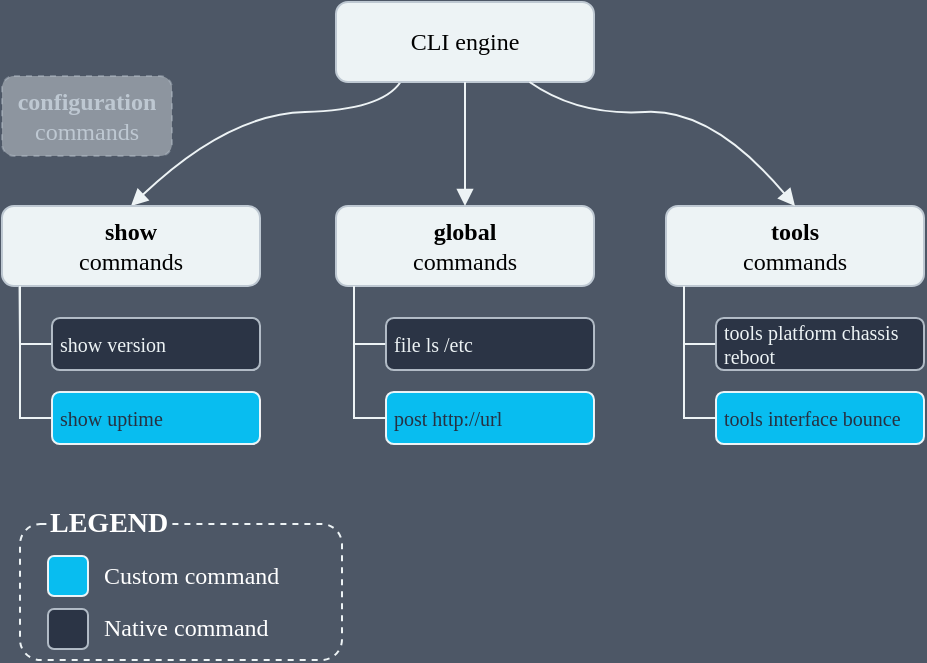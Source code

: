 <mxfile version="26.0.11" pages="3">
  <diagram name="[0] Cli plugins" id="FyxOA19ZdZb6XShkcGTg">
    <mxGraphModel dx="1296" dy="722" grid="0" gridSize="2" guides="1" tooltips="1" connect="1" arrows="1" fold="1" page="1" pageScale="1" pageWidth="3300" pageHeight="4681" background="#4D5766" math="0" shadow="0">
      <root>
        <mxCell id="v35DyY4_wD7kl4gQBfIq-0" />
        <mxCell id="v35DyY4_wD7kl4gQBfIq-1" parent="v35DyY4_wD7kl4gQBfIq-0" />
        <mxCell id="3NR0YSU2vHcT9yE99jEo-3" value="" style="rounded=1;whiteSpace=wrap;html=1;fillColor=none;strokeColor=#EDF3F5;dashed=1;" vertex="1" parent="v35DyY4_wD7kl4gQBfIq-1">
          <mxGeometry x="1294" y="1810" width="161" height="68" as="geometry" />
        </mxCell>
        <mxCell id="cjOOpPMKw65pERf4yYbk-2" value="&lt;b&gt;global&lt;br&gt;&lt;/b&gt;commands" style="rounded=1;whiteSpace=wrap;html=1;strokeColor=#BEC8D2;fontFamily=Google Sans;fontSource=https%3A%2F%2Ffonts.googleapis.com%2Fcss%3Ffamily%3DGoogle%2BSans;fillColor=#EDF3F5;" vertex="1" parent="v35DyY4_wD7kl4gQBfIq-1">
          <mxGeometry x="1452" y="1651" width="129" height="40" as="geometry" />
        </mxCell>
        <mxCell id="cjOOpPMKw65pERf4yYbk-3" value="&lt;b&gt;tools&lt;br&gt;&lt;/b&gt;commands" style="rounded=1;whiteSpace=wrap;html=1;strokeColor=#BEC8D2;fontFamily=Google Sans;fontSource=https%3A%2F%2Ffonts.googleapis.com%2Fcss%3Ffamily%3DGoogle%2BSans;fillColor=#EDF3F5;" vertex="1" parent="v35DyY4_wD7kl4gQBfIq-1">
          <mxGeometry x="1617" y="1651" width="129" height="40" as="geometry" />
        </mxCell>
        <mxCell id="cjOOpPMKw65pERf4yYbk-4" value="" style="endArrow=block;html=1;rounded=0;entryX=0.5;entryY=0;entryDx=0;entryDy=0;exitX=0.25;exitY=1;exitDx=0;exitDy=0;strokeColor=#EDF3F5;endFill=1;curved=1;" edge="1" parent="v35DyY4_wD7kl4gQBfIq-1" source="cjOOpPMKw65pERf4yYbk-0" target="cjOOpPMKw65pERf4yYbk-1">
          <mxGeometry width="50" height="50" relative="1" as="geometry">
            <mxPoint x="1312" y="1631" as="sourcePoint" />
            <mxPoint x="1362" y="1581" as="targetPoint" />
            <Array as="points">
              <mxPoint x="1475" y="1603" />
              <mxPoint x="1398" y="1605" />
            </Array>
          </mxGeometry>
        </mxCell>
        <mxCell id="cjOOpPMKw65pERf4yYbk-0" value="CLI engine" style="rounded=1;whiteSpace=wrap;html=1;strokeColor=#BEC8D2;fontFamily=Google Sans;fontSource=https%3A%2F%2Ffonts.googleapis.com%2Fcss%3Ffamily%3DGoogle%2BSans;fillColor=#EDF3F5;" vertex="1" parent="v35DyY4_wD7kl4gQBfIq-1">
          <mxGeometry x="1452" y="1549" width="129" height="40" as="geometry" />
        </mxCell>
        <mxCell id="cjOOpPMKw65pERf4yYbk-5" value="&lt;font style=&quot;color: rgb(190, 200, 210);&quot;&gt;&lt;b&gt;configuration&lt;br&gt;&lt;/b&gt;commands&lt;/font&gt;" style="rounded=1;whiteSpace=wrap;html=1;strokeColor=#BEC8D2;fontFamily=Google Sans;fontSource=https%3A%2F%2Ffonts.googleapis.com%2Fcss%3Ffamily%3DGoogle%2BSans;fillColor=#EDF3F5;gradientColor=none;opacity=40;dashed=1;" vertex="1" parent="v35DyY4_wD7kl4gQBfIq-1">
          <mxGeometry x="1285" y="1586" width="85" height="40" as="geometry" />
        </mxCell>
        <mxCell id="cjOOpPMKw65pERf4yYbk-7" value="" style="endArrow=block;html=1;rounded=0;exitX=0.5;exitY=1;exitDx=0;exitDy=0;entryX=0.5;entryY=0;entryDx=0;entryDy=0;strokeColor=#EDF3F5;align=center;verticalAlign=middle;fontFamily=Helvetica;fontSize=11;fontColor=default;labelBackgroundColor=default;endFill=1;curved=1;" edge="1" parent="v35DyY4_wD7kl4gQBfIq-1" source="cjOOpPMKw65pERf4yYbk-0" target="cjOOpPMKw65pERf4yYbk-2">
          <mxGeometry width="50" height="50" relative="1" as="geometry">
            <mxPoint x="1587" y="1652" as="sourcePoint" />
            <mxPoint x="1637" y="1602" as="targetPoint" />
          </mxGeometry>
        </mxCell>
        <mxCell id="cjOOpPMKw65pERf4yYbk-8" value="" style="endArrow=block;html=1;rounded=0;exitX=0.75;exitY=1;exitDx=0;exitDy=0;entryX=0.5;entryY=0;entryDx=0;entryDy=0;strokeColor=#EDF3F5;align=center;verticalAlign=middle;fontFamily=Helvetica;fontSize=11;fontColor=default;labelBackgroundColor=default;endFill=1;curved=1;" edge="1" parent="v35DyY4_wD7kl4gQBfIq-1" source="cjOOpPMKw65pERf4yYbk-0" target="cjOOpPMKw65pERf4yYbk-3">
          <mxGeometry width="50" height="50" relative="1" as="geometry">
            <mxPoint x="1602" y="1589" as="sourcePoint" />
            <mxPoint x="1602" y="1651" as="targetPoint" />
            <Array as="points">
              <mxPoint x="1573" y="1606" />
              <mxPoint x="1640" y="1602" />
            </Array>
          </mxGeometry>
        </mxCell>
        <mxCell id="cjOOpPMKw65pERf4yYbk-10" value="" style="endArrow=none;html=1;strokeWidth=1;rounded=0;strokeColor=#EDF3F5;entryX=0.068;entryY=0.991;entryDx=0;entryDy=0;entryPerimeter=0;exitX=0;exitY=0.5;exitDx=0;exitDy=0;fontFamily=Google Sans;fontSource=https%3A%2F%2Ffonts.googleapis.com%2Fcss%3Ffamily%3DGoogle%2BSans;" edge="1" parent="v35DyY4_wD7kl4gQBfIq-1" source="cjOOpPMKw65pERf4yYbk-9" target="cjOOpPMKw65pERf4yYbk-1">
          <mxGeometry width="50" height="50" relative="1" as="geometry">
            <mxPoint x="1315" y="1739" as="sourcePoint" />
            <mxPoint x="1294" y="1700" as="targetPoint" />
            <Array as="points">
              <mxPoint x="1294" y="1720" />
            </Array>
          </mxGeometry>
        </mxCell>
        <mxCell id="cjOOpPMKw65pERf4yYbk-9" value="show version" style="rounded=1;whiteSpace=wrap;html=1;strokeColor=#BEC8D2;fontFamily=Fira Code;fontSource=https%3A%2F%2Ffonts.googleapis.com%2Fcss%3Ffamily%3DFira%2BCode;fillColor=#273142;opacity=90;fontColor=#EDF3F5;align=left;spacingLeft=2;fontSize=10;" vertex="1" parent="v35DyY4_wD7kl4gQBfIq-1">
          <mxGeometry x="1310" y="1707" width="104" height="26" as="geometry" />
        </mxCell>
        <mxCell id="cjOOpPMKw65pERf4yYbk-1" value="&lt;b&gt;show&lt;br&gt;&lt;/b&gt;commands" style="rounded=1;whiteSpace=wrap;html=1;strokeColor=#BEC8D2;fontFamily=Google Sans;fontSource=https%3A%2F%2Ffonts.googleapis.com%2Fcss%3Ffamily%3DGoogle%2BSans;fillColor=#EDF3F5;" vertex="1" parent="v35DyY4_wD7kl4gQBfIq-1">
          <mxGeometry x="1285" y="1651" width="129" height="40" as="geometry" />
        </mxCell>
        <mxCell id="cjOOpPMKw65pERf4yYbk-12" value="show uptime" style="rounded=1;whiteSpace=wrap;html=1;strokeColor=#FFFFFF;fontFamily=Fira Code;fontSource=https%3A%2F%2Ffonts.googleapis.com%2Fcss%3Ffamily%3DFira%2BCode;fillColor=#00C9FF;opacity=90;fontColor=#273142;align=left;verticalAlign=middle;spacingLeft=2;fontSize=10;" vertex="1" parent="v35DyY4_wD7kl4gQBfIq-1">
          <mxGeometry x="1310" y="1744" width="104" height="26" as="geometry" />
        </mxCell>
        <mxCell id="cjOOpPMKw65pERf4yYbk-13" value="" style="endArrow=none;html=1;strokeWidth=1;rounded=0;strokeColor=#EDF3F5;entryX=0.068;entryY=0.991;entryDx=0;entryDy=0;entryPerimeter=0;exitX=0;exitY=0.5;exitDx=0;exitDy=0;fontFamily=Google Sans;fontSource=https%3A%2F%2Ffonts.googleapis.com%2Fcss%3Ffamily%3DGoogle%2BSans;" edge="1" parent="v35DyY4_wD7kl4gQBfIq-1" source="cjOOpPMKw65pERf4yYbk-12">
          <mxGeometry width="50" height="50" relative="1" as="geometry">
            <mxPoint x="1310" y="1720" as="sourcePoint" />
            <mxPoint x="1294" y="1691" as="targetPoint" />
            <Array as="points">
              <mxPoint x="1294" y="1757" />
            </Array>
          </mxGeometry>
        </mxCell>
        <mxCell id="cjOOpPMKw65pERf4yYbk-14" value="" style="endArrow=none;html=1;strokeWidth=1;rounded=0;strokeColor=#EDF3F5;entryX=0.068;entryY=0.991;entryDx=0;entryDy=0;entryPerimeter=0;exitX=0;exitY=0.5;exitDx=0;exitDy=0;fontFamily=Google Sans;fontSource=https%3A%2F%2Ffonts.googleapis.com%2Fcss%3Ffamily%3DGoogle%2BSans;" edge="1" parent="v35DyY4_wD7kl4gQBfIq-1" source="cjOOpPMKw65pERf4yYbk-15">
          <mxGeometry width="50" height="50" relative="1" as="geometry">
            <mxPoint x="1482" y="1739" as="sourcePoint" />
            <mxPoint x="1461" y="1691" as="targetPoint" />
            <Array as="points">
              <mxPoint x="1461" y="1720" />
            </Array>
          </mxGeometry>
        </mxCell>
        <mxCell id="cjOOpPMKw65pERf4yYbk-15" value="file ls /etc" style="rounded=1;whiteSpace=wrap;html=1;strokeColor=#BEC8D2;fontFamily=Fira Code;fontSource=https%3A%2F%2Ffonts.googleapis.com%2Fcss%3Ffamily%3DFira%2BCode;fillColor=#273142;opacity=90;fontColor=#EDF3F5;align=left;spacingLeft=2;fontSize=10;" vertex="1" parent="v35DyY4_wD7kl4gQBfIq-1">
          <mxGeometry x="1477" y="1707" width="104" height="26" as="geometry" />
        </mxCell>
        <mxCell id="cjOOpPMKw65pERf4yYbk-16" value="post http://url" style="rounded=1;whiteSpace=wrap;html=1;strokeColor=#FFFFFF;fontFamily=Fira Code;fontSource=https%3A%2F%2Ffonts.googleapis.com%2Fcss%3Ffamily%3DFira%2BCode;fillColor=#00C9FF;opacity=90;fontColor=#273142;align=left;verticalAlign=middle;spacingLeft=2;fontSize=10;" vertex="1" parent="v35DyY4_wD7kl4gQBfIq-1">
          <mxGeometry x="1477" y="1744" width="104" height="26" as="geometry" />
        </mxCell>
        <mxCell id="cjOOpPMKw65pERf4yYbk-17" value="" style="endArrow=none;html=1;strokeWidth=1;rounded=0;strokeColor=#EDF3F5;entryX=0.068;entryY=0.991;entryDx=0;entryDy=0;entryPerimeter=0;exitX=0;exitY=0.5;exitDx=0;exitDy=0;fontFamily=Google Sans;fontSource=https%3A%2F%2Ffonts.googleapis.com%2Fcss%3Ffamily%3DGoogle%2BSans;" edge="1" parent="v35DyY4_wD7kl4gQBfIq-1" source="cjOOpPMKw65pERf4yYbk-16">
          <mxGeometry width="50" height="50" relative="1" as="geometry">
            <mxPoint x="1477" y="1720" as="sourcePoint" />
            <mxPoint x="1461" y="1691" as="targetPoint" />
            <Array as="points">
              <mxPoint x="1461" y="1757" />
            </Array>
          </mxGeometry>
        </mxCell>
        <mxCell id="cjOOpPMKw65pERf4yYbk-18" value="" style="endArrow=none;html=1;strokeWidth=1;rounded=0;strokeColor=#EDF3F5;entryX=0.068;entryY=0.991;entryDx=0;entryDy=0;entryPerimeter=0;exitX=0;exitY=0.5;exitDx=0;exitDy=0;fontFamily=Google Sans;fontSource=https%3A%2F%2Ffonts.googleapis.com%2Fcss%3Ffamily%3DGoogle%2BSans;" edge="1" parent="v35DyY4_wD7kl4gQBfIq-1" source="cjOOpPMKw65pERf4yYbk-19">
          <mxGeometry width="50" height="50" relative="1" as="geometry">
            <mxPoint x="1647" y="1739" as="sourcePoint" />
            <mxPoint x="1626" y="1691" as="targetPoint" />
            <Array as="points">
              <mxPoint x="1626" y="1720" />
            </Array>
          </mxGeometry>
        </mxCell>
        <mxCell id="cjOOpPMKw65pERf4yYbk-19" value="tools platform chassis reboot" style="rounded=1;whiteSpace=wrap;html=1;strokeColor=#BEC8D2;fontFamily=Fira Code;fontSource=https%3A%2F%2Ffonts.googleapis.com%2Fcss%3Ffamily%3DFira%2BCode;fillColor=#273142;opacity=90;fontColor=#EDF3F5;align=left;spacingLeft=2;fontSize=10;" vertex="1" parent="v35DyY4_wD7kl4gQBfIq-1">
          <mxGeometry x="1642" y="1707" width="104" height="26" as="geometry" />
        </mxCell>
        <mxCell id="cjOOpPMKw65pERf4yYbk-20" value="tools interface bounce" style="rounded=1;whiteSpace=wrap;html=1;strokeColor=#FFFFFF;fontFamily=Fira Code;fontSource=https%3A%2F%2Ffonts.googleapis.com%2Fcss%3Ffamily%3DFira%2BCode;fillColor=#00C9FF;opacity=90;fontColor=#273142;align=left;verticalAlign=middle;spacingLeft=2;fontSize=10;" vertex="1" parent="v35DyY4_wD7kl4gQBfIq-1">
          <mxGeometry x="1642" y="1744" width="104" height="26" as="geometry" />
        </mxCell>
        <mxCell id="cjOOpPMKw65pERf4yYbk-21" value="" style="endArrow=none;html=1;strokeWidth=1;rounded=0;strokeColor=#EDF3F5;entryX=0.068;entryY=0.991;entryDx=0;entryDy=0;entryPerimeter=0;exitX=0;exitY=0.5;exitDx=0;exitDy=0;fontFamily=Google Sans;fontSource=https%3A%2F%2Ffonts.googleapis.com%2Fcss%3Ffamily%3DGoogle%2BSans;" edge="1" parent="v35DyY4_wD7kl4gQBfIq-1" source="cjOOpPMKw65pERf4yYbk-20">
          <mxGeometry width="50" height="50" relative="1" as="geometry">
            <mxPoint x="1642" y="1720" as="sourcePoint" />
            <mxPoint x="1626" y="1691" as="targetPoint" />
            <Array as="points">
              <mxPoint x="1626" y="1757" />
            </Array>
          </mxGeometry>
        </mxCell>
        <mxCell id="cjOOpPMKw65pERf4yYbk-22" value="" style="rounded=1;whiteSpace=wrap;html=1;strokeColor=#FFFFFF;fontFamily=Fira Code;fontSource=https%3A%2F%2Ffonts.googleapis.com%2Fcss%3Ffamily%3DFira%2BCode;fillColor=#00C9FF;opacity=90;fontColor=#EDF3F5;align=left;verticalAlign=middle;spacingLeft=2;fontSize=10;" vertex="1" parent="v35DyY4_wD7kl4gQBfIq-1">
          <mxGeometry x="1308" y="1826" width="20" height="20" as="geometry" />
        </mxCell>
        <mxCell id="3NR0YSU2vHcT9yE99jEo-0" value="&lt;font&gt;Custom command&lt;/font&gt;" style="text;html=1;align=left;verticalAlign=middle;resizable=0;points=[];autosize=1;strokeColor=none;fillColor=none;fontSize=12;fontFamily=Google Sans;fontSource=https%3A%2F%2Ffonts.googleapis.com%2Fcss%3Ffamily%3DGoogle%2BSans;fontColor=#FFFFFF;" vertex="1" parent="v35DyY4_wD7kl4gQBfIq-1">
          <mxGeometry x="1334" y="1823" width="118" height="26" as="geometry" />
        </mxCell>
        <mxCell id="3NR0YSU2vHcT9yE99jEo-1" value="" style="rounded=1;whiteSpace=wrap;html=1;strokeColor=#BEC8D2;fontFamily=Fira Code;fontSource=https%3A%2F%2Ffonts.googleapis.com%2Fcss%3Ffamily%3DFira%2BCode;fillColor=#273142;opacity=90;fontColor=#EDF3F5;align=left;spacingLeft=2;fontSize=10;aspect=fixed;" vertex="1" parent="v35DyY4_wD7kl4gQBfIq-1">
          <mxGeometry x="1308" y="1852.5" width="20" height="20" as="geometry" />
        </mxCell>
        <mxCell id="3NR0YSU2vHcT9yE99jEo-2" value="&lt;font&gt;Native command&lt;/font&gt;" style="text;html=1;align=left;verticalAlign=middle;resizable=0;points=[];autosize=1;strokeColor=none;fillColor=none;fontSize=12;fontFamily=Google Sans;fontSource=https%3A%2F%2Ffonts.googleapis.com%2Fcss%3Ffamily%3DGoogle%2BSans;fontColor=#FFFFFF;" vertex="1" parent="v35DyY4_wD7kl4gQBfIq-1">
          <mxGeometry x="1334" y="1849" width="110" height="26" as="geometry" />
        </mxCell>
        <mxCell id="3NR0YSU2vHcT9yE99jEo-4" value="&lt;font style=&quot;font-size: 14px;&quot;&gt;LEGEND&lt;/font&gt;" style="text;html=1;align=left;verticalAlign=middle;resizable=0;points=[];autosize=1;strokeColor=none;fillColor=none;fontSize=14;fontFamily=Google Sans;fontSource=https%3A%2F%2Ffonts.googleapis.com%2Fcss%3Ffamily%3DGoogle%2BSans;fontColor=#FFFFFF;labelBackgroundColor=#4D5766;fontStyle=1" vertex="1" parent="v35DyY4_wD7kl4gQBfIq-1">
          <mxGeometry x="1307" y="1795.5" width="71" height="29" as="geometry" />
        </mxCell>
      </root>
    </mxGraphModel>
  </diagram>
  <diagram name="[1] schema" id="z_Gu7VJD9jsG575t3YCf">
    <mxGraphModel dx="1092" dy="608" grid="0" gridSize="2" guides="1" tooltips="1" connect="1" arrows="1" fold="1" page="1" pageScale="1" pageWidth="3300" pageHeight="4681" background="#4D5766" math="0" shadow="0">
      <root>
        <mxCell id="0" />
        <mxCell id="1" parent="0" />
        <mxCell id="HGMKZrDhag_7oUJbCoah-1" value="" style="rounded=1;whiteSpace=wrap;html=1;arcSize=2;fillColor=#001135;" parent="1" vertex="1">
          <mxGeometry x="1203" y="1133" width="303" height="265" as="geometry" />
        </mxCell>
        <mxCell id="HGMKZrDhag_7oUJbCoah-2" value="&lt;div style=&quot;color: rgb(204, 202, 194); font-size: 16px; line-height: 20px; white-space-collapse: preserve;&quot;&gt;&lt;div style=&quot;font-size: 16px;&quot;&gt;&lt;font style=&quot;font-size: 16px;&quot; data-font-src=&quot;https://fonts.googleapis.com/css?family=Google+Sans&quot;&gt;    &lt;span style=&quot;color: rgb(255, 173, 102); font-size: 16px;&quot;&gt;def&lt;/span&gt; &lt;span style=&quot;color: rgb(255, 209, 115); font-size: 16px;&quot;&gt;_get_schema&lt;/span&gt;(&lt;span style=&quot;color: rgb(223, 191, 255); font-size: 16px;&quot;&gt;self&lt;/span&gt;):&lt;/font&gt;&lt;/div&gt;&lt;div style=&quot;font-size: 16px;&quot;&gt;&lt;font style=&quot;font-size: 16px;&quot;&gt;        root &lt;span style=&quot;color: rgb(242, 158, 116); font-size: 16px;&quot;&gt;=&lt;/span&gt; &lt;span style=&quot;color: rgb(255, 209, 115); font-size: 16px;&quot;&gt;FixedSchemaRoot&lt;/span&gt;()&lt;/font&gt;&lt;/div&gt;&lt;div style=&quot;font-size: 16px;&quot;&gt;&lt;font style=&quot;font-size: 16px;&quot;&gt;        root.&lt;span style=&quot;color: rgb(255, 209, 115); font-size: 16px;&quot;&gt;add_child&lt;/span&gt;(&lt;/font&gt;&lt;/div&gt;&lt;div style=&quot;font-size: 16px;&quot;&gt;&lt;font style=&quot;font-size: 16px;&quot;&gt;            &lt;span style=&quot;color: rgb(213, 255, 128); font-size: 16px;&quot;&gt;&quot;uptime&quot;&lt;/span&gt;,&lt;/font&gt;&lt;/div&gt;&lt;div style=&quot;font-size: 16px;&quot;&gt;&lt;font style=&quot;font-size: 16px;&quot;&gt;            &lt;span style=&quot;color: rgb(223, 191, 255); font-size: 16px;&quot;&gt;fields&lt;/span&gt;&lt;span style=&quot;color: rgb(242, 158, 116); font-size: 16px;&quot;&gt;=&lt;/span&gt;[&lt;/font&gt;&lt;/div&gt;&lt;div style=&quot;font-size: 16px;&quot;&gt;&lt;font style=&quot;font-size: 16px;&quot;&gt;                &lt;span style=&quot;color: rgb(213, 255, 128); font-size: 16px;&quot;&gt;&quot;Uptime&quot;&lt;/span&gt;,&lt;/font&gt;&lt;/div&gt;&lt;div style=&quot;font-size: 16px;&quot;&gt;&lt;font style=&quot;font-size: 16px;&quot;&gt;                &lt;span style=&quot;color: rgb(213, 255, 128); font-size: 16px;&quot;&gt;&quot;Last Booted&quot;&lt;/span&gt;,&lt;/font&gt;&lt;/div&gt;&lt;div style=&quot;font-size: 16px;&quot;&gt;&lt;font style=&quot;font-size: 16px;&quot;&gt;            ],&lt;/font&gt;&lt;/div&gt;&lt;div style=&quot;font-size: 16px;&quot;&gt;&lt;font style=&quot;font-size: 16px;&quot;&gt;        )&lt;/font&gt;&lt;/div&gt;&lt;div style=&quot;font-size: 16px;&quot;&gt;&lt;font style=&quot;font-size: 16px;&quot;&gt;        &lt;span style=&quot;color: rgb(255, 173, 102); font-size: 16px;&quot;&gt;return&lt;/span&gt; root&lt;/font&gt;&lt;/div&gt;&lt;/div&gt;" style="text;html=1;align=left;verticalAlign=middle;resizable=0;points=[];autosize=1;strokeColor=none;fillColor=none;fontSize=16;fontFamily=JetBrains Mono;fontSource=https%3A%2F%2Ffonts.googleapis.com%2Fcss%3Ffamily%3DJetBrains%2BMono;" parent="1" vertex="1">
          <mxGeometry x="1181" y="1164" width="222" height="212" as="geometry" />
        </mxCell>
        <mxCell id="HGMKZrDhag_7oUJbCoah-28" value="" style="endArrow=classic;html=1;rounded=0;strokeColor=#EDF3F5;strokeWidth=4;endFill=1;" parent="1" edge="1">
          <mxGeometry width="50" height="50" relative="1" as="geometry">
            <mxPoint x="1529" y="1271" as="sourcePoint" />
            <mxPoint x="1616" y="1271" as="targetPoint" />
          </mxGeometry>
        </mxCell>
        <mxCell id="HGMKZrDhag_7oUJbCoah-44" value="" style="rounded=1;whiteSpace=wrap;html=1;arcSize=2;fillColor=none;strokeColor=default;fillStyle=dots;strokeWidth=2;perimeterSpacing=2;dashed=1;gradientColor=none;fontFamily=Google Sans;fontSource=https%3A%2F%2Ffonts.googleapis.com%2Fcss%3Ffamily%3DGoogle%2BSans;" parent="1" vertex="1">
          <mxGeometry x="1645" y="1134" width="281" height="265" as="geometry" />
        </mxCell>
        <mxCell id="HGMKZrDhag_7oUJbCoah-45" value="" style="verticalLabelPosition=bottom;verticalAlign=top;html=1;shape=mxgraph.basic.rect;fillColor2=none;strokeWidth=1;size=5.19;indent=50;topLeftStyle=rounded;topRightStyle=rounded;strokeColor=none;fillColor=#273142;fillStyle=solid;fontFamily=Google Sans;fontSource=https%3A%2F%2Ffonts.googleapis.com%2Fcss%3Ffamily%3DGoogle%2BSans;" parent="1" vertex="1">
          <mxGeometry x="1645" y="1134" width="281" height="32" as="geometry" />
        </mxCell>
        <mxCell id="HGMKZrDhag_7oUJbCoah-46" value="&lt;font color=&quot;#ffffff&quot;&gt;/ &lt;span style=&quot;font-weight: normal;&quot;&gt;(schema root)&lt;/span&gt;&lt;/font&gt;" style="text;html=1;align=left;verticalAlign=middle;resizable=0;points=[];autosize=1;strokeColor=none;fillColor=none;fontSize=16;fontFamily=Google Sans;fontSource=https%3A%2F%2Ffonts.googleapis.com%2Fcss%3Ffamily%3DGoogle%2BSans;fontStyle=1" parent="1" vertex="1">
          <mxGeometry x="1649" y="1133" width="127" height="31" as="geometry" />
        </mxCell>
        <mxCell id="HGMKZrDhag_7oUJbCoah-47" value="" style="rounded=1;whiteSpace=wrap;html=1;arcSize=2;fillColor=none;fontColor=#edf3f5;strokeColor=#98A2AE;dashed=1;strokeWidth=2;fontFamily=Google Sans;fontSource=https%3A%2F%2Ffonts.googleapis.com%2Fcss%3Ffamily%3DGoogle%2BSans;" parent="1" vertex="1">
          <mxGeometry x="1683" y="1190" width="211" height="180" as="geometry" />
        </mxCell>
        <mxCell id="HGMKZrDhag_7oUJbCoah-48" value="" style="verticalLabelPosition=bottom;verticalAlign=top;html=1;shape=mxgraph.basic.rect;fillColor2=none;strokeWidth=1;size=3.89;indent=99.13;topLeftStyle=rounded;topRightStyle=rounded;strokeColor=none;fillColor=#EDF3F5;fontFamily=Google Sans;fontSource=https%3A%2F%2Ffonts.googleapis.com%2Fcss%3Ffamily%3DGoogle%2BSans;" parent="1" vertex="1">
          <mxGeometry x="1683" y="1190" width="211" height="32" as="geometry" />
        </mxCell>
        <mxCell id="HGMKZrDhag_7oUJbCoah-49" value="&lt;font color=&quot;#001135&quot;&gt;uptime&lt;/font&gt;" style="text;html=1;align=left;verticalAlign=middle;resizable=0;points=[];autosize=1;strokeColor=none;fillColor=none;fontSize=16;fontFamily=Google Sans;fontSource=https%3A%2F%2Ffonts.googleapis.com%2Fcss%3Ffamily%3DGoogle%2BSans;fontStyle=1" parent="1" vertex="1">
          <mxGeometry x="1689" y="1191" width="68" height="31" as="geometry" />
        </mxCell>
        <mxCell id="HGMKZrDhag_7oUJbCoah-50" value="&lt;font style=&quot;font-size: 14px;&quot;&gt;Schema&lt;/font&gt;" style="text;html=1;align=right;verticalAlign=middle;resizable=0;points=[];autosize=1;strokeColor=none;fillColor=none;fontSize=14;fontFamily=Google Sans;fontSource=https%3A%2F%2Ffonts.googleapis.com%2Fcss%3Ffamily%3DGoogle%2BSans;fontColor=#98A2AE;" parent="1" vertex="1">
          <mxGeometry x="1853" y="1134" width="69" height="29" as="geometry" />
        </mxCell>
        <mxCell id="HGMKZrDhag_7oUJbCoah-51" value="&lt;font color=&quot;#bec8d2&quot; style=&quot;font-size: 14px;&quot;&gt;container&lt;/font&gt;" style="text;html=1;align=right;verticalAlign=middle;resizable=0;points=[];autosize=1;strokeColor=none;fillColor=none;fontSize=14;fontFamily=Google Sans;fontSource=https%3A%2F%2Ffonts.googleapis.com%2Fcss%3Ffamily%3DGoogle%2BSans;" parent="1" vertex="1">
          <mxGeometry x="1813" y="1193" width="78" height="29" as="geometry" />
        </mxCell>
        <mxCell id="HGMKZrDhag_7oUJbCoah-52" value="" style="endArrow=none;dashed=1;html=1;dashPattern=1 3;strokeWidth=2;rounded=0;strokeColor=#EDF3F5;entryX=0.053;entryY=1.071;entryDx=0;entryDy=0;entryPerimeter=0;exitX=-0.008;exitY=0.094;exitDx=0;exitDy=0;exitPerimeter=0;fontFamily=Google Sans;fontSource=https%3A%2F%2Ffonts.googleapis.com%2Fcss%3Ffamily%3DGoogle%2BSans;" parent="1" source="HGMKZrDhag_7oUJbCoah-47" target="HGMKZrDhag_7oUJbCoah-45" edge="1">
          <mxGeometry width="50" height="50" relative="1" as="geometry">
            <mxPoint x="1673" y="1337" as="sourcePoint" />
            <mxPoint x="1723" y="1287" as="targetPoint" />
            <Array as="points">
              <mxPoint x="1660" y="1207" />
            </Array>
          </mxGeometry>
        </mxCell>
        <mxCell id="HGMKZrDhag_7oUJbCoah-53" value="Uptime" style="rounded=1;whiteSpace=wrap;html=1;arcSize=50;fillColor=none;strokeColor=#FFFFFF;fontSize=14;align=right;spacingLeft=6;dashed=1;fontColor=#FFFFFF;fontFamily=Google Sans;fontSource=https%3A%2F%2Ffonts.googleapis.com%2Fcss%3Ffamily%3DGoogle%2BSans;spacingRight=2;strokeWidth=1;" parent="1" vertex="1">
          <mxGeometry x="1716" y="1249" width="121" height="35" as="geometry" />
        </mxCell>
        <mxCell id="HGMKZrDhag_7oUJbCoah-54" value="Last Booted" style="rounded=1;whiteSpace=wrap;html=1;arcSize=50;fillColor=none;strokeColor=#FFFFFF;fontSize=14;align=right;spacingLeft=6;dashed=1;fontColor=#FFFFFF;fontFamily=Google Sans;fontSource=https%3A%2F%2Ffonts.googleapis.com%2Fcss%3Ffamily%3DGoogle%2BSans;spacingRight=2;" parent="1" vertex="1">
          <mxGeometry x="1716" y="1296" width="121" height="35" as="geometry" />
        </mxCell>
        <mxCell id="HGMKZrDhag_7oUJbCoah-55" value="" style="endArrow=none;dashed=1;html=1;dashPattern=1 3;strokeWidth=2;rounded=0;strokeColor=#EDF3F5;entryX=0.053;entryY=1.071;entryDx=0;entryDy=0;entryPerimeter=0;exitX=0;exitY=0.5;exitDx=0;exitDy=0;fontFamily=Google Sans;fontSource=https%3A%2F%2Ffonts.googleapis.com%2Fcss%3Ffamily%3DGoogle%2BSans;" parent="1" source="HGMKZrDhag_7oUJbCoah-53" edge="1">
          <mxGeometry width="50" height="50" relative="1" as="geometry">
            <mxPoint x="1716" y="1261" as="sourcePoint" />
            <mxPoint x="1695" y="1222" as="targetPoint" />
            <Array as="points">
              <mxPoint x="1696" y="1267" />
            </Array>
          </mxGeometry>
        </mxCell>
        <mxCell id="HGMKZrDhag_7oUJbCoah-56" value="" style="endArrow=none;dashed=1;html=1;dashPattern=1 3;strokeWidth=2;rounded=0;strokeColor=#EDF3F5;exitX=0;exitY=0.5;exitDx=0;exitDy=0;fontFamily=Google Sans;fontSource=https%3A%2F%2Ffonts.googleapis.com%2Fcss%3Ffamily%3DGoogle%2BSans;" parent="1" source="HGMKZrDhag_7oUJbCoah-54" edge="1">
          <mxGeometry width="50" height="50" relative="1" as="geometry">
            <mxPoint x="1716" y="1312" as="sourcePoint" />
            <mxPoint x="1696" y="1267" as="targetPoint" />
            <Array as="points">
              <mxPoint x="1697" y="1314" />
            </Array>
          </mxGeometry>
        </mxCell>
        <mxCell id="ZtIQx4CLBh7AkSPlGvq_-1" value="" style="endArrow=none;html=1;rounded=1;entryX=0.25;entryY=0;entryDx=0;entryDy=0;exitX=0.25;exitY=1;exitDx=0;exitDy=0;dashed=1;strokeColor=#FFFFFF;strokeWidth=1;align=right;verticalAlign=middle;spacingLeft=6;spacingRight=2;arcSize=50;fontFamily=Google Sans;fontSource=https%3A%2F%2Ffonts.googleapis.com%2Fcss%3Ffamily%3DGoogle%2BSans;fontSize=14;fontColor=#FFFFFF;fillColor=none;" edge="1" parent="1" source="HGMKZrDhag_7oUJbCoah-53" target="HGMKZrDhag_7oUJbCoah-53">
          <mxGeometry width="50" height="50" relative="1" as="geometry">
            <mxPoint x="1710" y="1299" as="sourcePoint" />
            <mxPoint x="1760" y="1249" as="targetPoint" />
          </mxGeometry>
        </mxCell>
        <mxCell id="ZtIQx4CLBh7AkSPlGvq_-2" value="field" style="text;html=1;align=center;verticalAlign=middle;resizable=0;points=[];autosize=1;strokeColor=none;fillColor=none;fontColor=#FFFFFF;fontFamily=Google Sans;fontSource=https%3A%2F%2Ffonts.googleapis.com%2Fcss%3Ffamily%3DGoogle%2BSans;fontSize=11;textOpacity=50;" vertex="1" parent="1">
          <mxGeometry x="1711" y="1254" width="40" height="25" as="geometry" />
        </mxCell>
        <mxCell id="ZtIQx4CLBh7AkSPlGvq_-3" value="" style="endArrow=none;html=1;rounded=1;entryX=0.25;entryY=0;entryDx=0;entryDy=0;exitX=0.25;exitY=1;exitDx=0;exitDy=0;dashed=1;strokeColor=#FFFFFF;strokeWidth=1;align=right;verticalAlign=middle;spacingLeft=6;spacingRight=2;arcSize=50;fontFamily=Google Sans;fontSource=https%3A%2F%2Ffonts.googleapis.com%2Fcss%3Ffamily%3DGoogle%2BSans;fontSize=14;fontColor=#FFFFFF;fillColor=none;" edge="1" parent="1">
          <mxGeometry width="50" height="50" relative="1" as="geometry">
            <mxPoint x="1746" y="1331" as="sourcePoint" />
            <mxPoint x="1746" y="1296" as="targetPoint" />
          </mxGeometry>
        </mxCell>
        <mxCell id="ZtIQx4CLBh7AkSPlGvq_-4" value="field" style="text;html=1;align=center;verticalAlign=middle;resizable=0;points=[];autosize=1;strokeColor=none;fillColor=none;fontColor=#FFFFFF;fontFamily=Google Sans;fontSource=https%3A%2F%2Ffonts.googleapis.com%2Fcss%3Ffamily%3DGoogle%2BSans;fontSize=11;textOpacity=50;" vertex="1" parent="1">
          <mxGeometry x="1711" y="1301" width="40" height="25" as="geometry" />
        </mxCell>
      </root>
    </mxGraphModel>
  </diagram>
  <diagram name="[2] populate schema" id="2jO4DKBbPGhfN44IFJfD">
    <mxGraphModel dx="1659" dy="924" grid="0" gridSize="2" guides="1" tooltips="1" connect="1" arrows="1" fold="1" page="1" pageScale="1" pageWidth="3300" pageHeight="4681" background="#4D5766" math="0" shadow="0">
      <root>
        <mxCell id="GehNxyRLZ8iFV2p4zfdp-0" />
        <mxCell id="GehNxyRLZ8iFV2p4zfdp-1" parent="GehNxyRLZ8iFV2p4zfdp-0" />
        <mxCell id="GehNxyRLZ8iFV2p4zfdp-2" value="" style="rounded=1;whiteSpace=wrap;html=1;arcSize=2;fillColor=#001135;" parent="GehNxyRLZ8iFV2p4zfdp-1" vertex="1">
          <mxGeometry x="990" y="355" width="326" height="122" as="geometry" />
        </mxCell>
        <mxCell id="GehNxyRLZ8iFV2p4zfdp-3" value="&lt;div style=&quot;color: rgb(204, 202, 194); font-size: 16px; line-height: 20px; white-space-collapse: preserve;&quot;&gt;&lt;div style=&quot;font-size: 16px;&quot;&gt;&lt;div style=&quot;font-family: &amp;quot;JetBrains Mono&amp;quot;, &amp;quot;Fira Code&amp;quot;, Hasklig, Menlo, Monaco, &amp;quot;Courier New&amp;quot;, monospace, Menlo, Monaco, &amp;quot;Courier New&amp;quot;, monospace; font-size: 13px; line-height: 20px;&quot;&gt;&lt;div&gt;data &lt;span style=&quot;color: #f29e74;&quot;&gt;=&lt;/span&gt; &lt;span style=&quot;color: #73d0ff;&quot;&gt;Data&lt;/span&gt;(&lt;span style=&quot;color: #dfbfff;&quot;&gt;arguments&lt;/span&gt;.schema)&lt;/div&gt;&lt;div&gt;uptime_container &lt;span style=&quot;color: #f29e74;&quot;&gt;=&lt;/span&gt; data.uptime.&lt;span style=&quot;color: #ffd173;&quot;&gt;create&lt;/span&gt;()&lt;/div&gt;&lt;/div&gt;&lt;/div&gt;&lt;/div&gt;" style="text;html=1;align=left;verticalAlign=middle;resizable=0;points=[];autosize=1;strokeColor=none;fillColor=none;fontSize=16;fontFamily=JetBrains Mono;fontSource=https%3A%2F%2Ffonts.googleapis.com%2Fcss%3Ffamily%3DJetBrains%2BMono;labelBackgroundColor=none;" parent="GehNxyRLZ8iFV2p4zfdp-1" vertex="1">
          <mxGeometry x="1000" y="392.5" width="323" height="52" as="geometry" />
        </mxCell>
        <mxCell id="GehNxyRLZ8iFV2p4zfdp-4" value="" style="rounded=1;whiteSpace=wrap;html=1;arcSize=2;fillColor=#001135;strokeColor=none;fillStyle=auto;strokeWidth=0;perimeterSpacing=2;fontFamily=Google Sans;fontSource=https%3A%2F%2Ffonts.googleapis.com%2Fcss%3Ffamily%3DGoogle%2BSans;" parent="GehNxyRLZ8iFV2p4zfdp-1" vertex="1">
          <mxGeometry x="996" y="565" width="320" height="265" as="geometry" />
        </mxCell>
        <mxCell id="GehNxyRLZ8iFV2p4zfdp-5" value="" style="verticalLabelPosition=bottom;verticalAlign=top;html=1;shape=mxgraph.basic.rect;fillColor2=none;strokeWidth=1;size=5.19;indent=50;topLeftStyle=rounded;topRightStyle=rounded;strokeColor=none;fillColor=#273142;fontFamily=Google Sans;fontSource=https%3A%2F%2Ffonts.googleapis.com%2Fcss%3Ffamily%3DGoogle%2BSans;" parent="GehNxyRLZ8iFV2p4zfdp-1" vertex="1">
          <mxGeometry x="996" y="565" width="320" height="32" as="geometry" />
        </mxCell>
        <mxCell id="GehNxyRLZ8iFV2p4zfdp-6" value="&lt;font color=&quot;#ffffff&quot;&gt;/ &lt;span style=&quot;font-weight: normal;&quot;&gt;(root)&lt;/span&gt;&lt;/font&gt;" style="text;html=1;align=left;verticalAlign=middle;resizable=0;points=[];autosize=1;strokeColor=none;fillColor=none;fontSize=16;fontFamily=Google Sans;fontSource=https%3A%2F%2Ffonts.googleapis.com%2Fcss%3Ffamily%3DGoogle%2BSans;fontStyle=1" parent="GehNxyRLZ8iFV2p4zfdp-1" vertex="1">
          <mxGeometry x="1002" y="564" width="67" height="31" as="geometry" />
        </mxCell>
        <mxCell id="GehNxyRLZ8iFV2p4zfdp-7" value="" style="rounded=1;whiteSpace=wrap;html=1;arcSize=2;fillColor=#98a2ae;fontColor=#edf3f5;strokeColor=none;fillStyle=solid;fontFamily=Google Sans;fontSource=https%3A%2F%2Ffonts.googleapis.com%2Fcss%3Ffamily%3DGoogle%2BSans;" parent="GehNxyRLZ8iFV2p4zfdp-1" vertex="1">
          <mxGeometry x="1058" y="621" width="211" height="180" as="geometry" />
        </mxCell>
        <mxCell id="GehNxyRLZ8iFV2p4zfdp-8" value="" style="verticalLabelPosition=bottom;verticalAlign=top;html=1;shape=mxgraph.basic.rect;fillColor2=none;strokeWidth=1;size=3.89;indent=99.13;topLeftStyle=rounded;topRightStyle=rounded;strokeColor=none;fillColor=#EDF3F5;fontFamily=Google Sans;fontSource=https%3A%2F%2Ffonts.googleapis.com%2Fcss%3Ffamily%3DGoogle%2BSans;" parent="GehNxyRLZ8iFV2p4zfdp-1" vertex="1">
          <mxGeometry x="1058" y="621" width="211" height="32" as="geometry" />
        </mxCell>
        <mxCell id="GehNxyRLZ8iFV2p4zfdp-9" value="&lt;font color=&quot;#001135&quot;&gt;uptime&lt;/font&gt;" style="text;html=1;align=left;verticalAlign=middle;resizable=0;points=[];autosize=1;strokeColor=none;fillColor=none;fontSize=16;fontFamily=Google Sans;fontSource=https%3A%2F%2Ffonts.googleapis.com%2Fcss%3Ffamily%3DGoogle%2BSans;fontStyle=1" parent="GehNxyRLZ8iFV2p4zfdp-1" vertex="1">
          <mxGeometry x="1064" y="622" width="68" height="31" as="geometry" />
        </mxCell>
        <mxCell id="GehNxyRLZ8iFV2p4zfdp-10" value="&lt;font style=&quot;font-size: 14px;&quot;&gt;Data&lt;/font&gt;" style="text;html=1;align=right;verticalAlign=middle;resizable=0;points=[];autosize=1;strokeColor=none;fillColor=none;fontSize=14;fontFamily=Google Sans;fontSource=https%3A%2F%2Ffonts.googleapis.com%2Fcss%3Ffamily%3DGoogle%2BSans;fontColor=#98A2AE;" parent="GehNxyRLZ8iFV2p4zfdp-1" vertex="1">
          <mxGeometry x="1264" y="565" width="48" height="29" as="geometry" />
        </mxCell>
        <mxCell id="GehNxyRLZ8iFV2p4zfdp-11" value="&lt;font color=&quot;#bec8d2&quot; style=&quot;font-size: 14px;&quot;&gt;container&lt;/font&gt;" style="text;html=1;align=right;verticalAlign=middle;resizable=0;points=[];autosize=1;strokeColor=none;fillColor=none;fontSize=14;fontFamily=Google Sans;fontSource=https%3A%2F%2Ffonts.googleapis.com%2Fcss%3Ffamily%3DGoogle%2BSans;" parent="GehNxyRLZ8iFV2p4zfdp-1" vertex="1">
          <mxGeometry x="1188" y="624" width="78" height="29" as="geometry" />
        </mxCell>
        <mxCell id="GehNxyRLZ8iFV2p4zfdp-12" value="" style="endArrow=none;dashed=1;html=1;dashPattern=1 3;strokeWidth=2;rounded=0;strokeColor=#EDF3F5;entryX=0.053;entryY=1.071;entryDx=0;entryDy=0;entryPerimeter=0;exitX=-0.008;exitY=0.094;exitDx=0;exitDy=0;exitPerimeter=0;fontFamily=Google Sans;fontSource=https%3A%2F%2Ffonts.googleapis.com%2Fcss%3Ffamily%3DGoogle%2BSans;" parent="GehNxyRLZ8iFV2p4zfdp-1" source="GehNxyRLZ8iFV2p4zfdp-7" target="GehNxyRLZ8iFV2p4zfdp-5" edge="1">
          <mxGeometry width="50" height="50" relative="1" as="geometry">
            <mxPoint x="1063" y="768" as="sourcePoint" />
            <mxPoint x="1113" y="718" as="targetPoint" />
            <Array as="points">
              <mxPoint x="1013" y="638" />
            </Array>
          </mxGeometry>
        </mxCell>
        <mxCell id="GehNxyRLZ8iFV2p4zfdp-13" value="&lt;i&gt;empty&lt;/i&gt;" style="rounded=1;whiteSpace=wrap;html=1;arcSize=50;fillColor=#EDF3F5;strokeColor=none;fontSize=14;align=right;spacingLeft=6;spacingRight=4;fontFamily=Google Sans;fontSource=https%3A%2F%2Ffonts.googleapis.com%2Fcss%3Ffamily%3DGoogle%2BSans;fontColor=#BEC8D2;" parent="GehNxyRLZ8iFV2p4zfdp-1" vertex="1">
          <mxGeometry x="1091" y="680" width="119.5" height="35" as="geometry" />
        </mxCell>
        <mxCell id="GehNxyRLZ8iFV2p4zfdp-14" value="&lt;i&gt;empty&lt;/i&gt;" style="rounded=1;whiteSpace=wrap;html=1;arcSize=50;fillColor=#EDF3F5;strokeColor=none;fontSize=14;align=right;spacingLeft=6;spacingRight=4;fontFamily=Google Sans;fontSource=https%3A%2F%2Ffonts.googleapis.com%2Fcss%3Ffamily%3DGoogle%2BSans;fontColor=#BEC8D2;" parent="GehNxyRLZ8iFV2p4zfdp-1" vertex="1">
          <mxGeometry x="1091" y="727" width="118.5" height="35" as="geometry" />
        </mxCell>
        <mxCell id="GehNxyRLZ8iFV2p4zfdp-15" value="" style="endArrow=none;dashed=1;html=1;dashPattern=1 3;strokeWidth=2;rounded=0;strokeColor=#EDF3F5;entryX=0.053;entryY=1.071;entryDx=0;entryDy=0;entryPerimeter=0;exitX=0;exitY=0.5;exitDx=0;exitDy=0;fontFamily=Google Sans;fontSource=https%3A%2F%2Ffonts.googleapis.com%2Fcss%3Ffamily%3DGoogle%2BSans;" parent="GehNxyRLZ8iFV2p4zfdp-1" source="GehNxyRLZ8iFV2p4zfdp-13" edge="1">
          <mxGeometry width="50" height="50" relative="1" as="geometry">
            <mxPoint x="1091" y="692" as="sourcePoint" />
            <mxPoint x="1070" y="653" as="targetPoint" />
            <Array as="points">
              <mxPoint x="1071" y="698" />
            </Array>
          </mxGeometry>
        </mxCell>
        <mxCell id="GehNxyRLZ8iFV2p4zfdp-16" value="" style="endArrow=none;dashed=1;html=1;dashPattern=1 3;strokeWidth=2;rounded=0;strokeColor=#EDF3F5;exitX=0;exitY=0.5;exitDx=0;exitDy=0;fontFamily=Google Sans;fontSource=https%3A%2F%2Ffonts.googleapis.com%2Fcss%3Ffamily%3DGoogle%2BSans;" parent="GehNxyRLZ8iFV2p4zfdp-1" source="GehNxyRLZ8iFV2p4zfdp-14" edge="1">
          <mxGeometry width="50" height="50" relative="1" as="geometry">
            <mxPoint x="1091" y="743" as="sourcePoint" />
            <mxPoint x="1071" y="698" as="targetPoint" />
            <Array as="points">
              <mxPoint x="1072" y="745" />
            </Array>
          </mxGeometry>
        </mxCell>
        <mxCell id="GehNxyRLZ8iFV2p4zfdp-17" value="" style="verticalLabelPosition=middle;verticalAlign=middle;html=1;shape=mxgraph.basic.rect;fillColor2=none;strokeWidth=1;size=16;indent=100;topLeftStyle=default;topRightStyle=rounded;strokeColor=none;fillColor=#BEC8D2;bottomRightStyle=rounded;labelPosition=center;align=center;spacing=0;spacingRight=3;fontColor=#FFFFFF;rotation=-180;horizontal=1;fontFamily=Google Sans;fontSource=https%3A%2F%2Ffonts.googleapis.com%2Fcss%3Ffamily%3DGoogle%2BSans;" parent="GehNxyRLZ8iFV2p4zfdp-1" vertex="1">
          <mxGeometry x="1091" y="680" width="44.5" height="35" as="geometry" />
        </mxCell>
        <mxCell id="GehNxyRLZ8iFV2p4zfdp-19" value="" style="endArrow=classic;html=1;rounded=0;strokeColor=#EDF3F5;strokeWidth=4;endFill=1;" parent="GehNxyRLZ8iFV2p4zfdp-1" edge="1">
          <mxGeometry width="50" height="50" relative="1" as="geometry">
            <mxPoint x="922" y="423" as="sourcePoint" />
            <mxPoint x="978" y="423.5" as="targetPoint" />
          </mxGeometry>
        </mxCell>
        <mxCell id="GehNxyRLZ8iFV2p4zfdp-20" value="" style="rounded=1;whiteSpace=wrap;html=1;arcSize=2;fillColor=none;strokeColor=default;fillStyle=dots;strokeWidth=2;perimeterSpacing=2;dashed=1;gradientColor=none;fontFamily=Google Sans;fontSource=https%3A%2F%2Ffonts.googleapis.com%2Fcss%3Ffamily%3DGoogle%2BSans;" parent="GehNxyRLZ8iFV2p4zfdp-1" vertex="1">
          <mxGeometry x="625" y="357" width="281" height="265" as="geometry" />
        </mxCell>
        <mxCell id="GehNxyRLZ8iFV2p4zfdp-21" value="" style="verticalLabelPosition=bottom;verticalAlign=top;html=1;shape=mxgraph.basic.rect;fillColor2=none;strokeWidth=1;size=5.19;indent=50;topLeftStyle=rounded;topRightStyle=rounded;strokeColor=none;fillColor=#273142;fillStyle=solid;fontFamily=Google Sans;fontSource=https%3A%2F%2Ffonts.googleapis.com%2Fcss%3Ffamily%3DGoogle%2BSans;" parent="GehNxyRLZ8iFV2p4zfdp-1" vertex="1">
          <mxGeometry x="625" y="357" width="281" height="32" as="geometry" />
        </mxCell>
        <mxCell id="GehNxyRLZ8iFV2p4zfdp-22" value="&lt;font color=&quot;#ffffff&quot;&gt;/ &lt;span style=&quot;font-weight: normal;&quot;&gt;(root)&lt;/span&gt;&lt;/font&gt;" style="text;html=1;align=left;verticalAlign=middle;resizable=0;points=[];autosize=1;strokeColor=none;fillColor=none;fontSize=16;fontFamily=Google Sans;fontSource=https%3A%2F%2Ffonts.googleapis.com%2Fcss%3Ffamily%3DGoogle%2BSans;fontStyle=1" parent="GehNxyRLZ8iFV2p4zfdp-1" vertex="1">
          <mxGeometry x="629" y="356" width="67" height="31" as="geometry" />
        </mxCell>
        <mxCell id="GehNxyRLZ8iFV2p4zfdp-26" value="&lt;font style=&quot;font-size: 14px;&quot;&gt;Schema&lt;/font&gt;" style="text;html=1;align=right;verticalAlign=middle;resizable=0;points=[];autosize=1;strokeColor=none;fillColor=none;fontSize=14;fontFamily=Google Sans;fontSource=https%3A%2F%2Ffonts.googleapis.com%2Fcss%3Ffamily%3DGoogle%2BSans;fontColor=#98A2AE;" parent="GehNxyRLZ8iFV2p4zfdp-1" vertex="1">
          <mxGeometry x="833" y="357" width="69" height="29" as="geometry" />
        </mxCell>
        <mxCell id="GehNxyRLZ8iFV2p4zfdp-28" value="" style="endArrow=none;dashed=1;html=1;dashPattern=1 3;strokeWidth=2;rounded=0;strokeColor=#EDF3F5;entryX=0.053;entryY=1.071;entryDx=0;entryDy=0;entryPerimeter=0;exitX=-0.008;exitY=0.094;exitDx=0;exitDy=0;exitPerimeter=0;fontFamily=Google Sans;fontSource=https%3A%2F%2Ffonts.googleapis.com%2Fcss%3Ffamily%3DGoogle%2BSans;" parent="GehNxyRLZ8iFV2p4zfdp-1" target="GehNxyRLZ8iFV2p4zfdp-21" edge="1">
          <mxGeometry width="50" height="50" relative="1" as="geometry">
            <mxPoint x="661.312" y="429.92" as="sourcePoint" />
            <mxPoint x="703" y="510" as="targetPoint" />
            <Array as="points">
              <mxPoint x="640" y="430" />
            </Array>
          </mxGeometry>
        </mxCell>
        <mxCell id="HOPFhjxvUH-X9HnmUMg6-0" value="" style="endArrow=classic;html=1;rounded=0;strokeColor=#EDF3F5;strokeWidth=4;endFill=1;" parent="GehNxyRLZ8iFV2p4zfdp-1" edge="1">
          <mxGeometry width="50" height="50" relative="1" as="geometry">
            <mxPoint x="1143" y="492" as="sourcePoint" />
            <mxPoint x="1143" y="550.5" as="targetPoint" />
          </mxGeometry>
        </mxCell>
        <mxCell id="gSJmvJ6PIRXqt0e7jhyi-0" value="" style="rounded=1;whiteSpace=wrap;html=1;arcSize=2;fillColor=none;fontColor=#edf3f5;strokeColor=#98A2AE;dashed=1;strokeWidth=2;fontFamily=Google Sans;fontSource=https%3A%2F%2Ffonts.googleapis.com%2Fcss%3Ffamily%3DGoogle%2BSans;" vertex="1" parent="GehNxyRLZ8iFV2p4zfdp-1">
          <mxGeometry x="662" y="414" width="211" height="180" as="geometry" />
        </mxCell>
        <mxCell id="gSJmvJ6PIRXqt0e7jhyi-1" value="" style="verticalLabelPosition=bottom;verticalAlign=top;html=1;shape=mxgraph.basic.rect;fillColor2=none;strokeWidth=1;size=3.89;indent=99.13;topLeftStyle=rounded;topRightStyle=rounded;strokeColor=none;fillColor=#EDF3F5;fontFamily=Google Sans;fontSource=https%3A%2F%2Ffonts.googleapis.com%2Fcss%3Ffamily%3DGoogle%2BSans;" vertex="1" parent="GehNxyRLZ8iFV2p4zfdp-1">
          <mxGeometry x="662" y="414" width="211" height="32" as="geometry" />
        </mxCell>
        <mxCell id="gSJmvJ6PIRXqt0e7jhyi-2" value="&lt;font color=&quot;#001135&quot;&gt;uptime&lt;/font&gt;" style="text;html=1;align=left;verticalAlign=middle;resizable=0;points=[];autosize=1;strokeColor=none;fillColor=none;fontSize=16;fontFamily=Google Sans;fontSource=https%3A%2F%2Ffonts.googleapis.com%2Fcss%3Ffamily%3DGoogle%2BSans;fontStyle=1" vertex="1" parent="GehNxyRLZ8iFV2p4zfdp-1">
          <mxGeometry x="668" y="415" width="68" height="31" as="geometry" />
        </mxCell>
        <mxCell id="gSJmvJ6PIRXqt0e7jhyi-3" value="&lt;font style=&quot;font-size: 14px;&quot; color=&quot;#bec8d2&quot;&gt;container&lt;/font&gt;" style="text;html=1;align=right;verticalAlign=middle;resizable=0;points=[];autosize=1;strokeColor=none;fillColor=none;fontSize=14;fontFamily=Google Sans;fontSource=https%3A%2F%2Ffonts.googleapis.com%2Fcss%3Ffamily%3DGoogle%2BSans;" vertex="1" parent="GehNxyRLZ8iFV2p4zfdp-1">
          <mxGeometry x="792" y="417" width="78" height="29" as="geometry" />
        </mxCell>
        <mxCell id="gSJmvJ6PIRXqt0e7jhyi-4" value="Uptime" style="rounded=1;whiteSpace=wrap;html=1;arcSize=50;fillColor=none;strokeColor=#FFFFFF;fontSize=14;align=right;spacingLeft=6;dashed=1;fontColor=#FFFFFF;fontFamily=Google Sans;fontSource=https%3A%2F%2Ffonts.googleapis.com%2Fcss%3Ffamily%3DGoogle%2BSans;spacingRight=2;strokeWidth=1;" vertex="1" parent="GehNxyRLZ8iFV2p4zfdp-1">
          <mxGeometry x="695" y="473" width="121" height="35" as="geometry" />
        </mxCell>
        <mxCell id="gSJmvJ6PIRXqt0e7jhyi-5" value="Last Booted" style="rounded=1;whiteSpace=wrap;html=1;arcSize=50;fillColor=none;strokeColor=#FFFFFF;fontSize=14;align=right;spacingLeft=6;dashed=1;fontColor=#FFFFFF;fontFamily=Google Sans;fontSource=https%3A%2F%2Ffonts.googleapis.com%2Fcss%3Ffamily%3DGoogle%2BSans;spacingRight=2;" vertex="1" parent="GehNxyRLZ8iFV2p4zfdp-1">
          <mxGeometry x="695" y="520" width="121" height="35" as="geometry" />
        </mxCell>
        <mxCell id="gSJmvJ6PIRXqt0e7jhyi-6" value="" style="endArrow=none;dashed=1;html=1;dashPattern=1 3;strokeWidth=2;rounded=0;strokeColor=#EDF3F5;entryX=0.053;entryY=1.071;entryDx=0;entryDy=0;entryPerimeter=0;exitX=0;exitY=0.5;exitDx=0;exitDy=0;fontFamily=Google Sans;fontSource=https%3A%2F%2Ffonts.googleapis.com%2Fcss%3Ffamily%3DGoogle%2BSans;" edge="1" parent="GehNxyRLZ8iFV2p4zfdp-1" source="gSJmvJ6PIRXqt0e7jhyi-4">
          <mxGeometry width="50" height="50" relative="1" as="geometry">
            <mxPoint x="695" y="485" as="sourcePoint" />
            <mxPoint x="674" y="446" as="targetPoint" />
            <Array as="points">
              <mxPoint x="675" y="491" />
            </Array>
          </mxGeometry>
        </mxCell>
        <mxCell id="gSJmvJ6PIRXqt0e7jhyi-7" value="" style="endArrow=none;dashed=1;html=1;dashPattern=1 3;strokeWidth=2;rounded=0;strokeColor=#EDF3F5;exitX=0;exitY=0.5;exitDx=0;exitDy=0;fontFamily=Google Sans;fontSource=https%3A%2F%2Ffonts.googleapis.com%2Fcss%3Ffamily%3DGoogle%2BSans;" edge="1" parent="GehNxyRLZ8iFV2p4zfdp-1" source="gSJmvJ6PIRXqt0e7jhyi-5">
          <mxGeometry width="50" height="50" relative="1" as="geometry">
            <mxPoint x="695" y="536" as="sourcePoint" />
            <mxPoint x="675" y="491" as="targetPoint" />
            <Array as="points">
              <mxPoint x="676" y="538" />
            </Array>
          </mxGeometry>
        </mxCell>
        <mxCell id="gSJmvJ6PIRXqt0e7jhyi-8" value="" style="endArrow=none;html=1;rounded=1;entryX=0.25;entryY=0;entryDx=0;entryDy=0;exitX=0.25;exitY=1;exitDx=0;exitDy=0;dashed=1;strokeColor=#FFFFFF;strokeWidth=1;align=right;verticalAlign=middle;spacingLeft=6;spacingRight=2;arcSize=50;fontFamily=Google Sans;fontSource=https%3A%2F%2Ffonts.googleapis.com%2Fcss%3Ffamily%3DGoogle%2BSans;fontSize=14;fontColor=#FFFFFF;fillColor=none;" edge="1" parent="GehNxyRLZ8iFV2p4zfdp-1" source="gSJmvJ6PIRXqt0e7jhyi-4" target="gSJmvJ6PIRXqt0e7jhyi-4">
          <mxGeometry width="50" height="50" relative="1" as="geometry">
            <mxPoint x="689" y="523" as="sourcePoint" />
            <mxPoint x="739" y="473" as="targetPoint" />
          </mxGeometry>
        </mxCell>
        <mxCell id="gSJmvJ6PIRXqt0e7jhyi-9" value="field" style="text;html=1;align=center;verticalAlign=middle;resizable=0;points=[];autosize=1;strokeColor=none;fillColor=none;fontColor=#FFFFFF;fontFamily=Google Sans;fontSource=https%3A%2F%2Ffonts.googleapis.com%2Fcss%3Ffamily%3DGoogle%2BSans;textOpacity=50;fontSize=11;" vertex="1" parent="GehNxyRLZ8iFV2p4zfdp-1">
          <mxGeometry x="690" y="478" width="40" height="25" as="geometry" />
        </mxCell>
        <mxCell id="gSJmvJ6PIRXqt0e7jhyi-10" value="" style="endArrow=none;html=1;rounded=1;entryX=0.25;entryY=0;entryDx=0;entryDy=0;exitX=0.25;exitY=1;exitDx=0;exitDy=0;dashed=1;strokeColor=#FFFFFF;strokeWidth=1;align=right;verticalAlign=middle;spacingLeft=6;spacingRight=2;arcSize=50;fontFamily=Google Sans;fontSource=https%3A%2F%2Ffonts.googleapis.com%2Fcss%3Ffamily%3DGoogle%2BSans;fontSize=14;fontColor=#FFFFFF;fillColor=none;" edge="1" parent="GehNxyRLZ8iFV2p4zfdp-1">
          <mxGeometry width="50" height="50" relative="1" as="geometry">
            <mxPoint x="725" y="555" as="sourcePoint" />
            <mxPoint x="725" y="520" as="targetPoint" />
          </mxGeometry>
        </mxCell>
        <mxCell id="gSJmvJ6PIRXqt0e7jhyi-11" value="field" style="text;html=1;align=center;verticalAlign=middle;resizable=0;points=[];autosize=1;strokeColor=none;fillColor=none;fontColor=#FFFFFF;fontFamily=Google Sans;fontSource=https%3A%2F%2Ffonts.googleapis.com%2Fcss%3Ffamily%3DGoogle%2BSans;textOpacity=50;fontSize=11;" vertex="1" parent="GehNxyRLZ8iFV2p4zfdp-1">
          <mxGeometry x="690" y="525" width="40" height="25" as="geometry" />
        </mxCell>
        <mxCell id="gSJmvJ6PIRXqt0e7jhyi-12" value="" style="verticalLabelPosition=middle;verticalAlign=middle;html=1;shape=mxgraph.basic.rect;fillColor2=none;strokeWidth=1;size=16;indent=100;topLeftStyle=default;topRightStyle=rounded;strokeColor=none;fillColor=#BEC8D2;bottomRightStyle=rounded;labelPosition=center;align=center;spacing=0;spacingRight=3;fontColor=#FFFFFF;rotation=-180;horizontal=1;fontFamily=Google Sans;fontSource=https%3A%2F%2Ffonts.googleapis.com%2Fcss%3Ffamily%3DGoogle%2BSans;" vertex="1" parent="GehNxyRLZ8iFV2p4zfdp-1">
          <mxGeometry x="1091" y="727" width="44.5" height="35" as="geometry" />
        </mxCell>
        <mxCell id="gSJmvJ6PIRXqt0e7jhyi-13" value="uptime" style="text;html=1;align=center;verticalAlign=middle;resizable=0;points=[];autosize=1;strokeColor=none;fillColor=none;fontColor=#FFFFFF;fontFamily=Google Sans;fontSource=https%3A%2F%2Ffonts.googleapis.com%2Fcss%3Ffamily%3DGoogle%2BSans;fontSize=11;" vertex="1" parent="GehNxyRLZ8iFV2p4zfdp-1">
          <mxGeometry x="1087.25" y="685.5" width="53" height="25" as="geometry" />
        </mxCell>
        <mxCell id="gSJmvJ6PIRXqt0e7jhyi-14" value="last&lt;br&gt;booted" style="text;html=1;align=center;verticalAlign=middle;resizable=0;points=[];autosize=1;strokeColor=none;fillColor=none;fontColor=#FFFFFF;fontFamily=Google Sans;fontSource=https%3A%2F%2Ffonts.googleapis.com%2Fcss%3Ffamily%3DGoogle%2BSans;fontSize=11;" vertex="1" parent="GehNxyRLZ8iFV2p4zfdp-1">
          <mxGeometry x="1087.25" y="725" width="54" height="38" as="geometry" />
        </mxCell>
        <mxCell id="kmpc25h0Z3QGr45cMWCJ-0" value="" style="ellipse;whiteSpace=wrap;html=1;strokeColor=none;aspect=fixed;fillColor=light-dark(#edf3f5, #ededed);" vertex="1" parent="GehNxyRLZ8iFV2p4zfdp-1">
          <mxGeometry x="933.5" y="412" width="22" height="22" as="geometry" />
        </mxCell>
        <mxCell id="kmpc25h0Z3QGr45cMWCJ-1" value="1" style="text;html=1;align=center;verticalAlign=middle;resizable=0;points=[];autosize=1;strokeColor=none;fillColor=none;fontColor=#4D5766;" vertex="1" parent="GehNxyRLZ8iFV2p4zfdp-1">
          <mxGeometry x="932" y="410" width="25" height="26" as="geometry" />
        </mxCell>
        <mxCell id="kmpc25h0Z3QGr45cMWCJ-3" value="" style="ellipse;whiteSpace=wrap;html=1;strokeColor=none;aspect=fixed;fillColor=light-dark(#edf3f5, #ededed);" vertex="1" parent="GehNxyRLZ8iFV2p4zfdp-1">
          <mxGeometry x="1132.75" y="503" width="22" height="22" as="geometry" />
        </mxCell>
        <mxCell id="kmpc25h0Z3QGr45cMWCJ-4" value="2" style="text;html=1;align=center;verticalAlign=middle;resizable=0;points=[];autosize=1;strokeColor=none;fillColor=none;fontColor=#4D5766;" vertex="1" parent="GehNxyRLZ8iFV2p4zfdp-1">
          <mxGeometry x="1131.25" y="501" width="25" height="26" as="geometry" />
        </mxCell>
      </root>
    </mxGraphModel>
  </diagram>
</mxfile>
